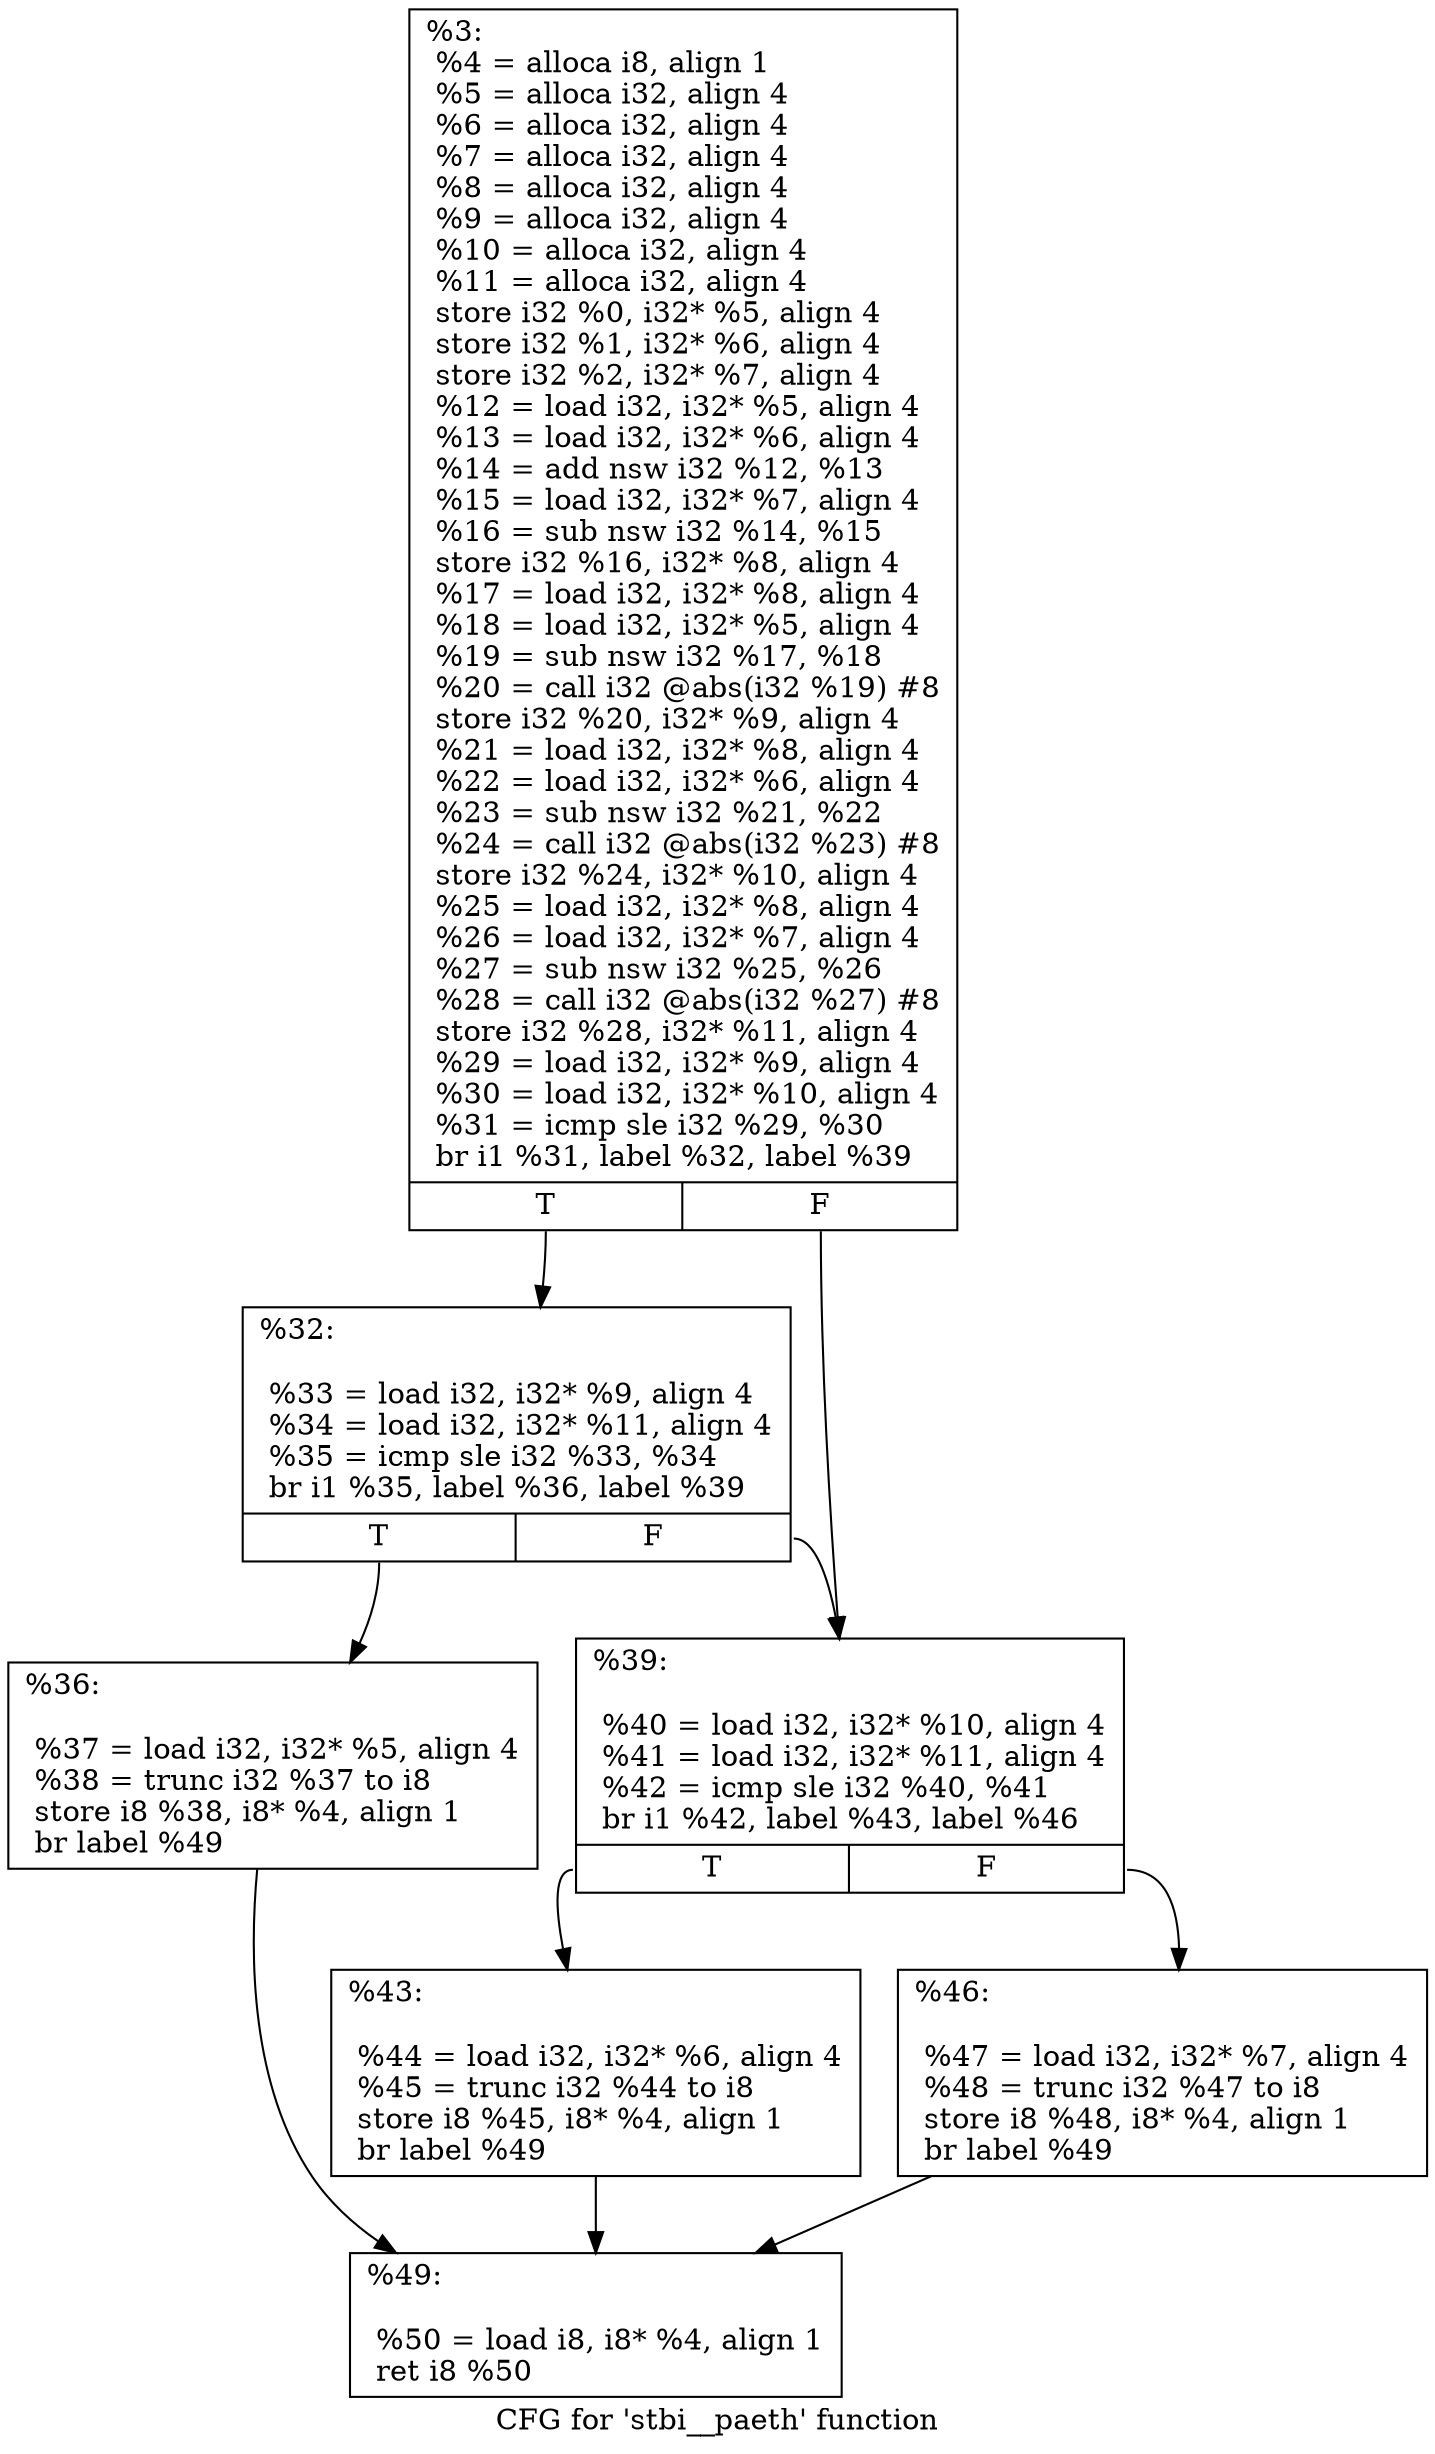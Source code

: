 digraph "CFG for 'stbi__paeth' function" {
	label="CFG for 'stbi__paeth' function";

	Node0x29a45a0 [shape=record,label="{%3:\l  %4 = alloca i8, align 1\l  %5 = alloca i32, align 4\l  %6 = alloca i32, align 4\l  %7 = alloca i32, align 4\l  %8 = alloca i32, align 4\l  %9 = alloca i32, align 4\l  %10 = alloca i32, align 4\l  %11 = alloca i32, align 4\l  store i32 %0, i32* %5, align 4\l  store i32 %1, i32* %6, align 4\l  store i32 %2, i32* %7, align 4\l  %12 = load i32, i32* %5, align 4\l  %13 = load i32, i32* %6, align 4\l  %14 = add nsw i32 %12, %13\l  %15 = load i32, i32* %7, align 4\l  %16 = sub nsw i32 %14, %15\l  store i32 %16, i32* %8, align 4\l  %17 = load i32, i32* %8, align 4\l  %18 = load i32, i32* %5, align 4\l  %19 = sub nsw i32 %17, %18\l  %20 = call i32 @abs(i32 %19) #8\l  store i32 %20, i32* %9, align 4\l  %21 = load i32, i32* %8, align 4\l  %22 = load i32, i32* %6, align 4\l  %23 = sub nsw i32 %21, %22\l  %24 = call i32 @abs(i32 %23) #8\l  store i32 %24, i32* %10, align 4\l  %25 = load i32, i32* %8, align 4\l  %26 = load i32, i32* %7, align 4\l  %27 = sub nsw i32 %25, %26\l  %28 = call i32 @abs(i32 %27) #8\l  store i32 %28, i32* %11, align 4\l  %29 = load i32, i32* %9, align 4\l  %30 = load i32, i32* %10, align 4\l  %31 = icmp sle i32 %29, %30\l  br i1 %31, label %32, label %39\l|{<s0>T|<s1>F}}"];
	Node0x29a45a0:s0 -> Node0x29a5790;
	Node0x29a45a0:s1 -> Node0x29a57e0;
	Node0x29a5790 [shape=record,label="{%32:\l\l  %33 = load i32, i32* %9, align 4\l  %34 = load i32, i32* %11, align 4\l  %35 = icmp sle i32 %33, %34\l  br i1 %35, label %36, label %39\l|{<s0>T|<s1>F}}"];
	Node0x29a5790:s0 -> Node0x29a4e30;
	Node0x29a5790:s1 -> Node0x29a57e0;
	Node0x29a4e30 [shape=record,label="{%36:\l\l  %37 = load i32, i32* %5, align 4\l  %38 = trunc i32 %37 to i8\l  store i8 %38, i8* %4, align 1\l  br label %49\l}"];
	Node0x29a4e30 -> Node0x29a5d60;
	Node0x29a57e0 [shape=record,label="{%39:\l\l  %40 = load i32, i32* %10, align 4\l  %41 = load i32, i32* %11, align 4\l  %42 = icmp sle i32 %40, %41\l  br i1 %42, label %43, label %46\l|{<s0>T|<s1>F}}"];
	Node0x29a57e0:s0 -> Node0x29a5f50;
	Node0x29a57e0:s1 -> Node0x29a5fa0;
	Node0x29a5f50 [shape=record,label="{%43:\l\l  %44 = load i32, i32* %6, align 4\l  %45 = trunc i32 %44 to i8\l  store i8 %45, i8* %4, align 1\l  br label %49\l}"];
	Node0x29a5f50 -> Node0x29a5d60;
	Node0x29a5fa0 [shape=record,label="{%46:\l\l  %47 = load i32, i32* %7, align 4\l  %48 = trunc i32 %47 to i8\l  store i8 %48, i8* %4, align 1\l  br label %49\l}"];
	Node0x29a5fa0 -> Node0x29a5d60;
	Node0x29a5d60 [shape=record,label="{%49:\l\l  %50 = load i8, i8* %4, align 1\l  ret i8 %50\l}"];
}
